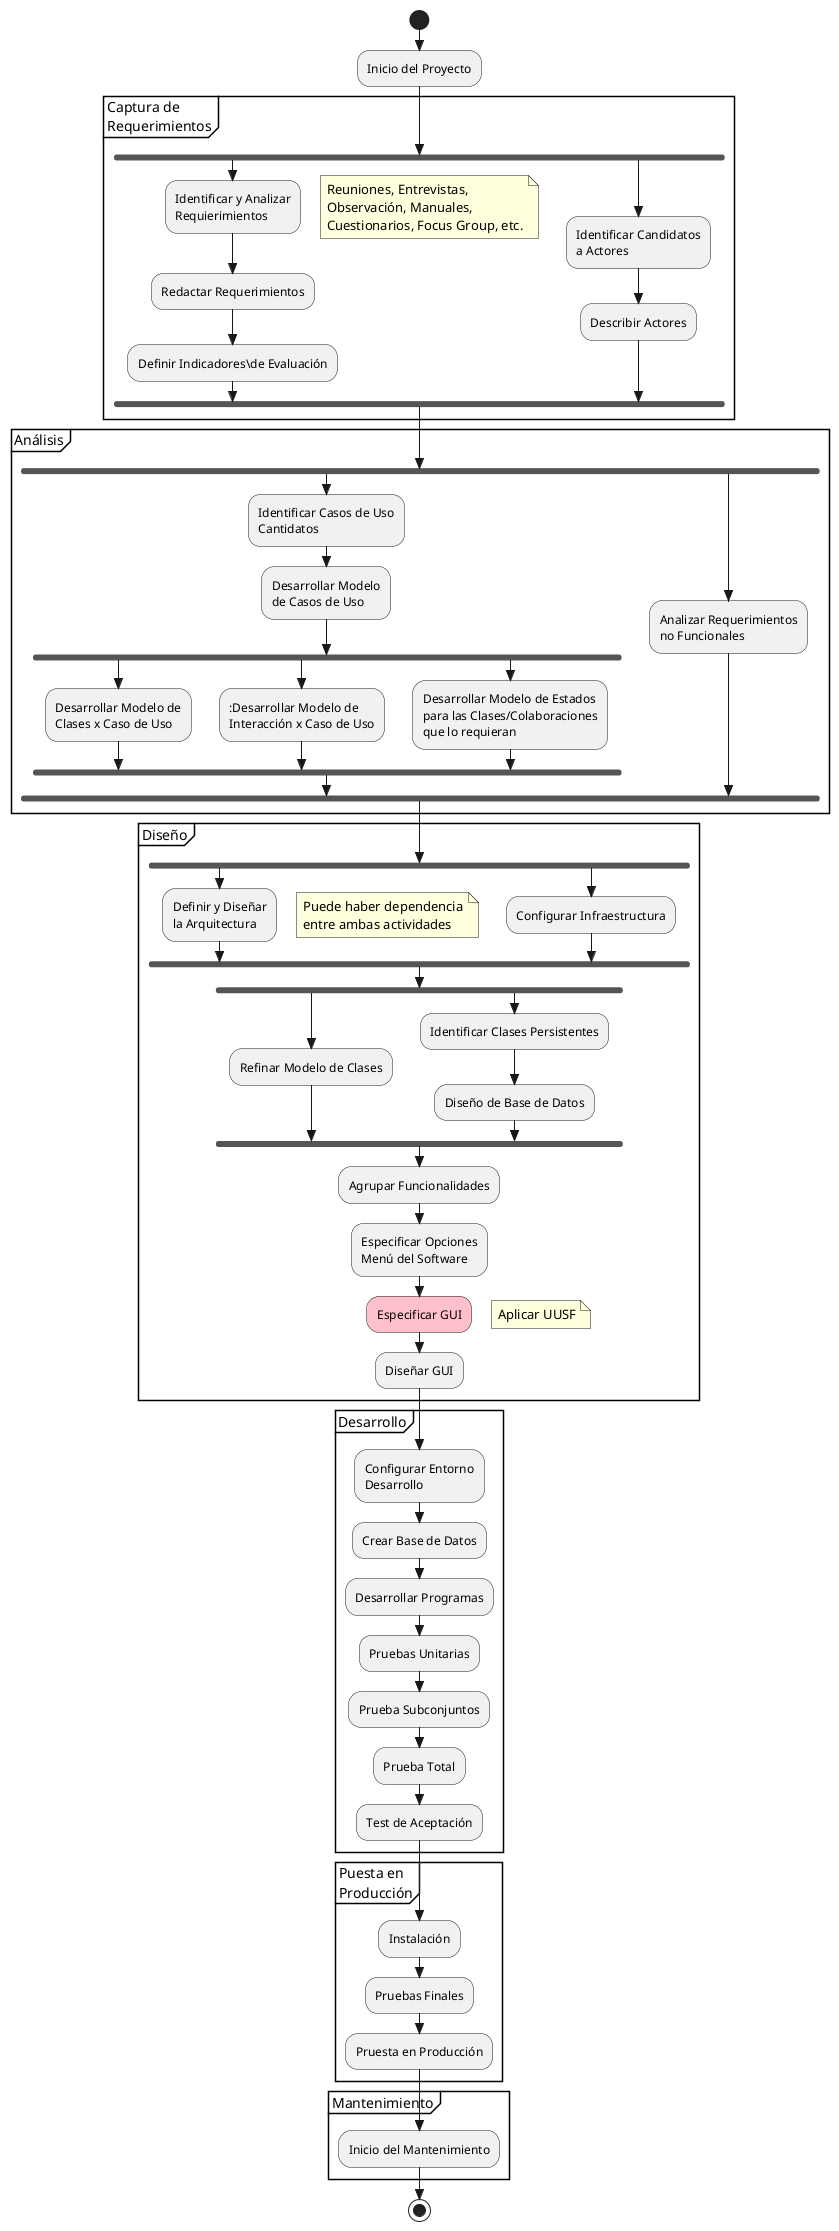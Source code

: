 %%plantuml
@startuml
skinparam style strictuml
skinparam conditionStyle InsideDiamond

'|Analista|
start
:Inicio del Proyecto;
partition "Captura de\nRequerimientos" {
  fork
      :Identificar y Analizar\nRequierimientos;
      floating note right: Reuniones, Entrevistas,\nObservación, Manuales,\nCuestionarios, Focus Group, etc.
      :Redactar Requerimientos;
      :Definir Indicadores\de Evaluación;
  fork again
    :Identificar Candidatos\na Actores;
    :Describir Actores;
  end fork
}
partition Análisis {
  fork
    :Identificar Casos de Uso\nCantidatos;
    :Desarrollar Modelo\nde Casos de Uso;
    fork
      :Desarrollar Modelo de\nClases x Caso de Uso;
    fork again
      ::Desarrollar Modelo de\nInteracción x Caso de Uso;
    fork again
      :Desarrollar Modelo de Estados\npara las Clases/Colaboraciones\nque lo requieran;
    end fork
  fork again
    :Analizar Requerimientos\nno Funcionales;
  end fork
}

'|Diseñador|
partition Diseño {
  fork
    :Definir y Diseñar\nla Arquitectura;
    floating note right: Puede haber dependencia\nentre ambas actividades
  fork again
    :Configurar Infraestructura;
  end fork
  fork
    :Refinar Modelo de Clases;
  fork again
    :Identificar Clases Persistentes;
    :Diseño de Base de Datos;
  end fork
  :Agrupar Funcionalidades;
  :Especificar Opciones\nMenú del Software;
  #pink :Especificar GUI;
  floating note right: Aplicar UUSF
  :Diseñar GUI;
}

'|Programador|
partition Desarrollo {
  :Configurar Entorno\nDesarrollo;
  :Crear Base de Datos;
  :Desarrollar Programas;
  :Pruebas Unitarias;
  :Prueba Subconjuntos;
  :Prueba Total;
  :Test de Aceptación;
}

partition "Puesta en\nProducción" {
  :Instalación;
  :Pruebas Finales;
  :Pruesta en Producción;
}

partition Mantenimiento {
  :Inicio del Mantenimiento;
}
stop
@enduml